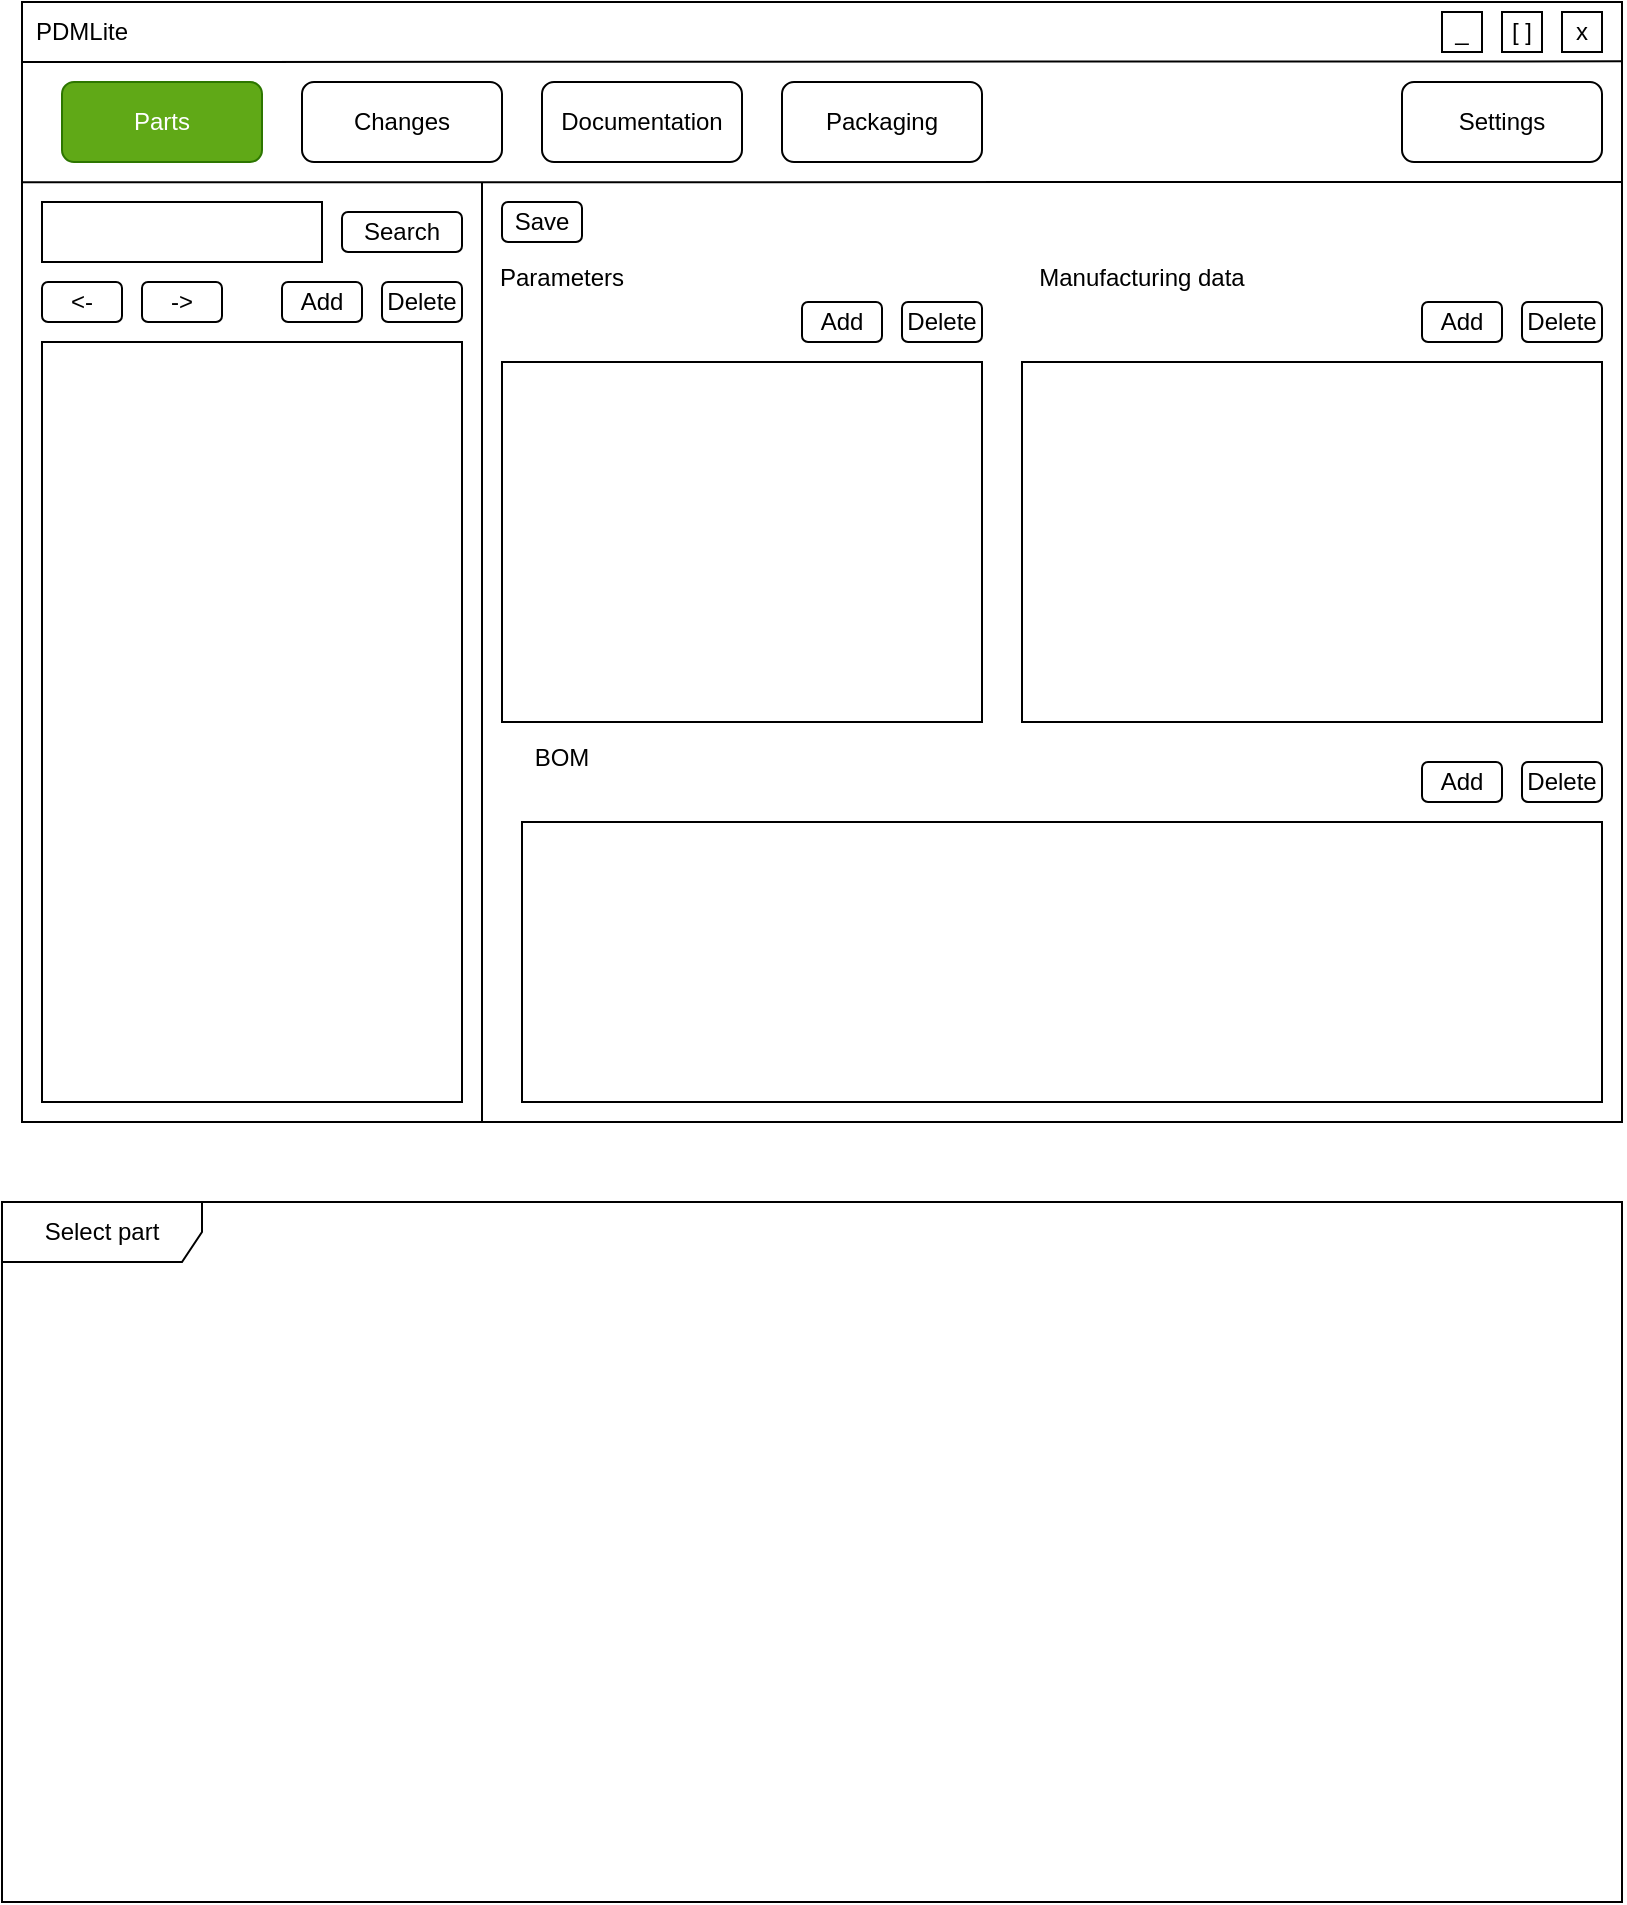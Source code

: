 <mxfile version="24.7.5">
  <diagram name="Page-1" id="ngPEjNwPO9e_4MaEatsK">
    <mxGraphModel dx="1400" dy="839" grid="1" gridSize="10" guides="1" tooltips="1" connect="1" arrows="1" fold="1" page="1" pageScale="1" pageWidth="4681" pageHeight="3300" math="0" shadow="0">
      <root>
        <mxCell id="0" />
        <mxCell id="1" parent="0" />
        <mxCell id="P5mUGRch2VA2mfC0PRv7-1" value="" style="rounded=0;whiteSpace=wrap;html=1;" vertex="1" parent="1">
          <mxGeometry x="40" y="40" width="800" height="560" as="geometry" />
        </mxCell>
        <mxCell id="P5mUGRch2VA2mfC0PRv7-3" value="x" style="rounded=0;whiteSpace=wrap;html=1;" vertex="1" parent="1">
          <mxGeometry x="810" y="45" width="20" height="20" as="geometry" />
        </mxCell>
        <mxCell id="P5mUGRch2VA2mfC0PRv7-4" value="[ ]" style="rounded=0;whiteSpace=wrap;html=1;" vertex="1" parent="1">
          <mxGeometry x="780" y="45" width="20" height="20" as="geometry" />
        </mxCell>
        <mxCell id="P5mUGRch2VA2mfC0PRv7-5" value="_" style="rounded=0;whiteSpace=wrap;html=1;" vertex="1" parent="1">
          <mxGeometry x="750" y="45" width="20" height="20" as="geometry" />
        </mxCell>
        <mxCell id="P5mUGRch2VA2mfC0PRv7-7" value="" style="endArrow=none;html=1;rounded=0;entryX=1;entryY=0.053;entryDx=0;entryDy=0;entryPerimeter=0;" edge="1" parent="1" target="P5mUGRch2VA2mfC0PRv7-1">
          <mxGeometry width="50" height="50" relative="1" as="geometry">
            <mxPoint x="40" y="70" as="sourcePoint" />
            <mxPoint x="220" as="targetPoint" />
          </mxGeometry>
        </mxCell>
        <mxCell id="P5mUGRch2VA2mfC0PRv7-8" value="" style="endArrow=none;html=1;rounded=0;entryX=1;entryY=0.214;entryDx=0;entryDy=0;entryPerimeter=0;" edge="1" parent="1">
          <mxGeometry width="50" height="50" relative="1" as="geometry">
            <mxPoint x="40" y="130.16" as="sourcePoint" />
            <mxPoint x="840" y="130.0" as="targetPoint" />
          </mxGeometry>
        </mxCell>
        <mxCell id="P5mUGRch2VA2mfC0PRv7-9" value="Parts" style="rounded=1;whiteSpace=wrap;html=1;fillColor=#60a917;fontColor=#ffffff;strokeColor=#2D7600;" vertex="1" parent="1">
          <mxGeometry x="60" y="80" width="100" height="40" as="geometry" />
        </mxCell>
        <mxCell id="P5mUGRch2VA2mfC0PRv7-10" value="" style="endArrow=none;html=1;rounded=0;labelBackgroundColor=none;" edge="1" parent="1">
          <mxGeometry width="50" height="50" relative="1" as="geometry">
            <mxPoint x="270" y="600" as="sourcePoint" />
            <mxPoint x="270" y="130" as="targetPoint" />
          </mxGeometry>
        </mxCell>
        <mxCell id="P5mUGRch2VA2mfC0PRv7-11" value="" style="rounded=0;whiteSpace=wrap;html=1;" vertex="1" parent="1">
          <mxGeometry x="50" y="140" width="140" height="30" as="geometry" />
        </mxCell>
        <mxCell id="P5mUGRch2VA2mfC0PRv7-12" value="Search" style="rounded=1;whiteSpace=wrap;html=1;" vertex="1" parent="1">
          <mxGeometry x="200" y="145" width="60" height="20" as="geometry" />
        </mxCell>
        <mxCell id="P5mUGRch2VA2mfC0PRv7-13" value="" style="rounded=0;whiteSpace=wrap;html=1;" vertex="1" parent="1">
          <mxGeometry x="50" y="210" width="210" height="380" as="geometry" />
        </mxCell>
        <mxCell id="P5mUGRch2VA2mfC0PRv7-15" value="Add" style="rounded=1;whiteSpace=wrap;html=1;" vertex="1" parent="1">
          <mxGeometry x="170" y="180" width="40" height="20" as="geometry" />
        </mxCell>
        <mxCell id="P5mUGRch2VA2mfC0PRv7-16" value="Delete" style="rounded=1;whiteSpace=wrap;html=1;" vertex="1" parent="1">
          <mxGeometry x="220" y="180" width="40" height="20" as="geometry" />
        </mxCell>
        <mxCell id="P5mUGRch2VA2mfC0PRv7-19" value="&amp;lt;-" style="rounded=1;whiteSpace=wrap;html=1;" vertex="1" parent="1">
          <mxGeometry x="50" y="180" width="40" height="20" as="geometry" />
        </mxCell>
        <mxCell id="P5mUGRch2VA2mfC0PRv7-22" value="-&amp;gt;" style="rounded=1;whiteSpace=wrap;html=1;" vertex="1" parent="1">
          <mxGeometry x="100" y="180" width="40" height="20" as="geometry" />
        </mxCell>
        <mxCell id="P5mUGRch2VA2mfC0PRv7-23" value="PDMLite" style="text;html=1;align=center;verticalAlign=middle;whiteSpace=wrap;rounded=0;" vertex="1" parent="1">
          <mxGeometry x="40" y="50" width="60" height="10" as="geometry" />
        </mxCell>
        <mxCell id="P5mUGRch2VA2mfC0PRv7-26" value="Add" style="rounded=1;whiteSpace=wrap;html=1;" vertex="1" parent="1">
          <mxGeometry x="430" y="190" width="40" height="20" as="geometry" />
        </mxCell>
        <mxCell id="P5mUGRch2VA2mfC0PRv7-27" value="Parameters" style="text;html=1;align=center;verticalAlign=middle;whiteSpace=wrap;rounded=0;" vertex="1" parent="1">
          <mxGeometry x="280" y="170" width="60" height="15" as="geometry" />
        </mxCell>
        <mxCell id="P5mUGRch2VA2mfC0PRv7-28" value="Delete" style="rounded=1;whiteSpace=wrap;html=1;" vertex="1" parent="1">
          <mxGeometry x="480" y="190" width="40" height="20" as="geometry" />
        </mxCell>
        <mxCell id="P5mUGRch2VA2mfC0PRv7-29" value="" style="rounded=0;whiteSpace=wrap;html=1;" vertex="1" parent="1">
          <mxGeometry x="280" y="220" width="240" height="180" as="geometry" />
        </mxCell>
        <mxCell id="P5mUGRch2VA2mfC0PRv7-30" value="Add" style="rounded=1;whiteSpace=wrap;html=1;" vertex="1" parent="1">
          <mxGeometry x="740" y="190" width="40" height="20" as="geometry" />
        </mxCell>
        <mxCell id="P5mUGRch2VA2mfC0PRv7-31" value="Manufacturing data" style="text;html=1;align=center;verticalAlign=middle;whiteSpace=wrap;rounded=0;" vertex="1" parent="1">
          <mxGeometry x="540" y="170" width="120" height="15" as="geometry" />
        </mxCell>
        <mxCell id="P5mUGRch2VA2mfC0PRv7-32" value="Delete" style="rounded=1;whiteSpace=wrap;html=1;" vertex="1" parent="1">
          <mxGeometry x="790" y="190" width="40" height="20" as="geometry" />
        </mxCell>
        <mxCell id="P5mUGRch2VA2mfC0PRv7-33" value="" style="rounded=0;whiteSpace=wrap;html=1;" vertex="1" parent="1">
          <mxGeometry x="540" y="220" width="290" height="180" as="geometry" />
        </mxCell>
        <mxCell id="P5mUGRch2VA2mfC0PRv7-34" value="BOM" style="text;html=1;align=center;verticalAlign=middle;whiteSpace=wrap;rounded=0;" vertex="1" parent="1">
          <mxGeometry x="280" y="410" width="60" height="15" as="geometry" />
        </mxCell>
        <mxCell id="P5mUGRch2VA2mfC0PRv7-35" value="Add" style="rounded=1;whiteSpace=wrap;html=1;" vertex="1" parent="1">
          <mxGeometry x="740" y="420" width="40" height="20" as="geometry" />
        </mxCell>
        <mxCell id="P5mUGRch2VA2mfC0PRv7-36" value="Delete" style="rounded=1;whiteSpace=wrap;html=1;" vertex="1" parent="1">
          <mxGeometry x="790" y="420" width="40" height="20" as="geometry" />
        </mxCell>
        <mxCell id="P5mUGRch2VA2mfC0PRv7-37" value="" style="rounded=0;whiteSpace=wrap;html=1;" vertex="1" parent="1">
          <mxGeometry x="290" y="450" width="540" height="140" as="geometry" />
        </mxCell>
        <mxCell id="P5mUGRch2VA2mfC0PRv7-40" value="Save" style="rounded=1;whiteSpace=wrap;html=1;" vertex="1" parent="1">
          <mxGeometry x="280" y="140" width="40" height="20" as="geometry" />
        </mxCell>
        <mxCell id="P5mUGRch2VA2mfC0PRv7-41" value="Changes" style="rounded=1;whiteSpace=wrap;html=1;" vertex="1" parent="1">
          <mxGeometry x="180" y="80" width="100" height="40" as="geometry" />
        </mxCell>
        <mxCell id="P5mUGRch2VA2mfC0PRv7-42" value="Documentation" style="rounded=1;whiteSpace=wrap;html=1;" vertex="1" parent="1">
          <mxGeometry x="300" y="80" width="100" height="40" as="geometry" />
        </mxCell>
        <mxCell id="P5mUGRch2VA2mfC0PRv7-43" value="Packaging" style="rounded=1;whiteSpace=wrap;html=1;" vertex="1" parent="1">
          <mxGeometry x="420" y="80" width="100" height="40" as="geometry" />
        </mxCell>
        <mxCell id="P5mUGRch2VA2mfC0PRv7-44" value="Settings" style="rounded=1;whiteSpace=wrap;html=1;" vertex="1" parent="1">
          <mxGeometry x="730" y="80" width="100" height="40" as="geometry" />
        </mxCell>
        <mxCell id="P5mUGRch2VA2mfC0PRv7-53" value="Select part" style="shape=umlFrame;whiteSpace=wrap;html=1;pointerEvents=0;width=100;height=30;" vertex="1" parent="1">
          <mxGeometry x="30" y="640" width="810" height="350" as="geometry" />
        </mxCell>
      </root>
    </mxGraphModel>
  </diagram>
</mxfile>
